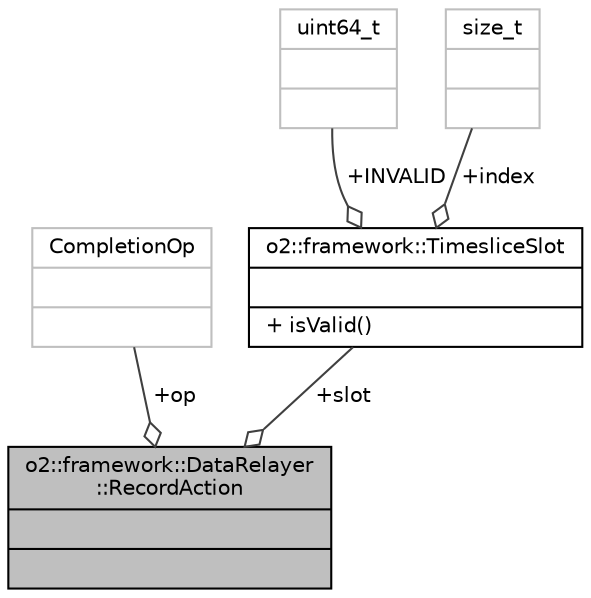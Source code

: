 digraph "o2::framework::DataRelayer::RecordAction"
{
 // INTERACTIVE_SVG=YES
  bgcolor="transparent";
  edge [fontname="Helvetica",fontsize="10",labelfontname="Helvetica",labelfontsize="10"];
  node [fontname="Helvetica",fontsize="10",shape=record];
  Node1 [label="{o2::framework::DataRelayer\l::RecordAction\n||}",height=0.2,width=0.4,color="black", fillcolor="grey75", style="filled" fontcolor="black"];
  Node2 -> Node1 [color="grey25",fontsize="10",style="solid",label=" +op" ,arrowhead="odiamond",fontname="Helvetica"];
  Node2 [label="{CompletionOp\n||}",height=0.2,width=0.4,color="grey75"];
  Node3 -> Node1 [color="grey25",fontsize="10",style="solid",label=" +slot" ,arrowhead="odiamond",fontname="Helvetica"];
  Node3 [label="{o2::framework::TimesliceSlot\n||+ isValid()\l}",height=0.2,width=0.4,color="black",URL="$da/dca/structo2_1_1framework_1_1TimesliceSlot.html"];
  Node4 -> Node3 [color="grey25",fontsize="10",style="solid",label=" +INVALID" ,arrowhead="odiamond",fontname="Helvetica"];
  Node4 [label="{uint64_t\n||}",height=0.2,width=0.4,color="grey75"];
  Node5 -> Node3 [color="grey25",fontsize="10",style="solid",label=" +index" ,arrowhead="odiamond",fontname="Helvetica"];
  Node5 [label="{size_t\n||}",height=0.2,width=0.4,color="grey75"];
}
